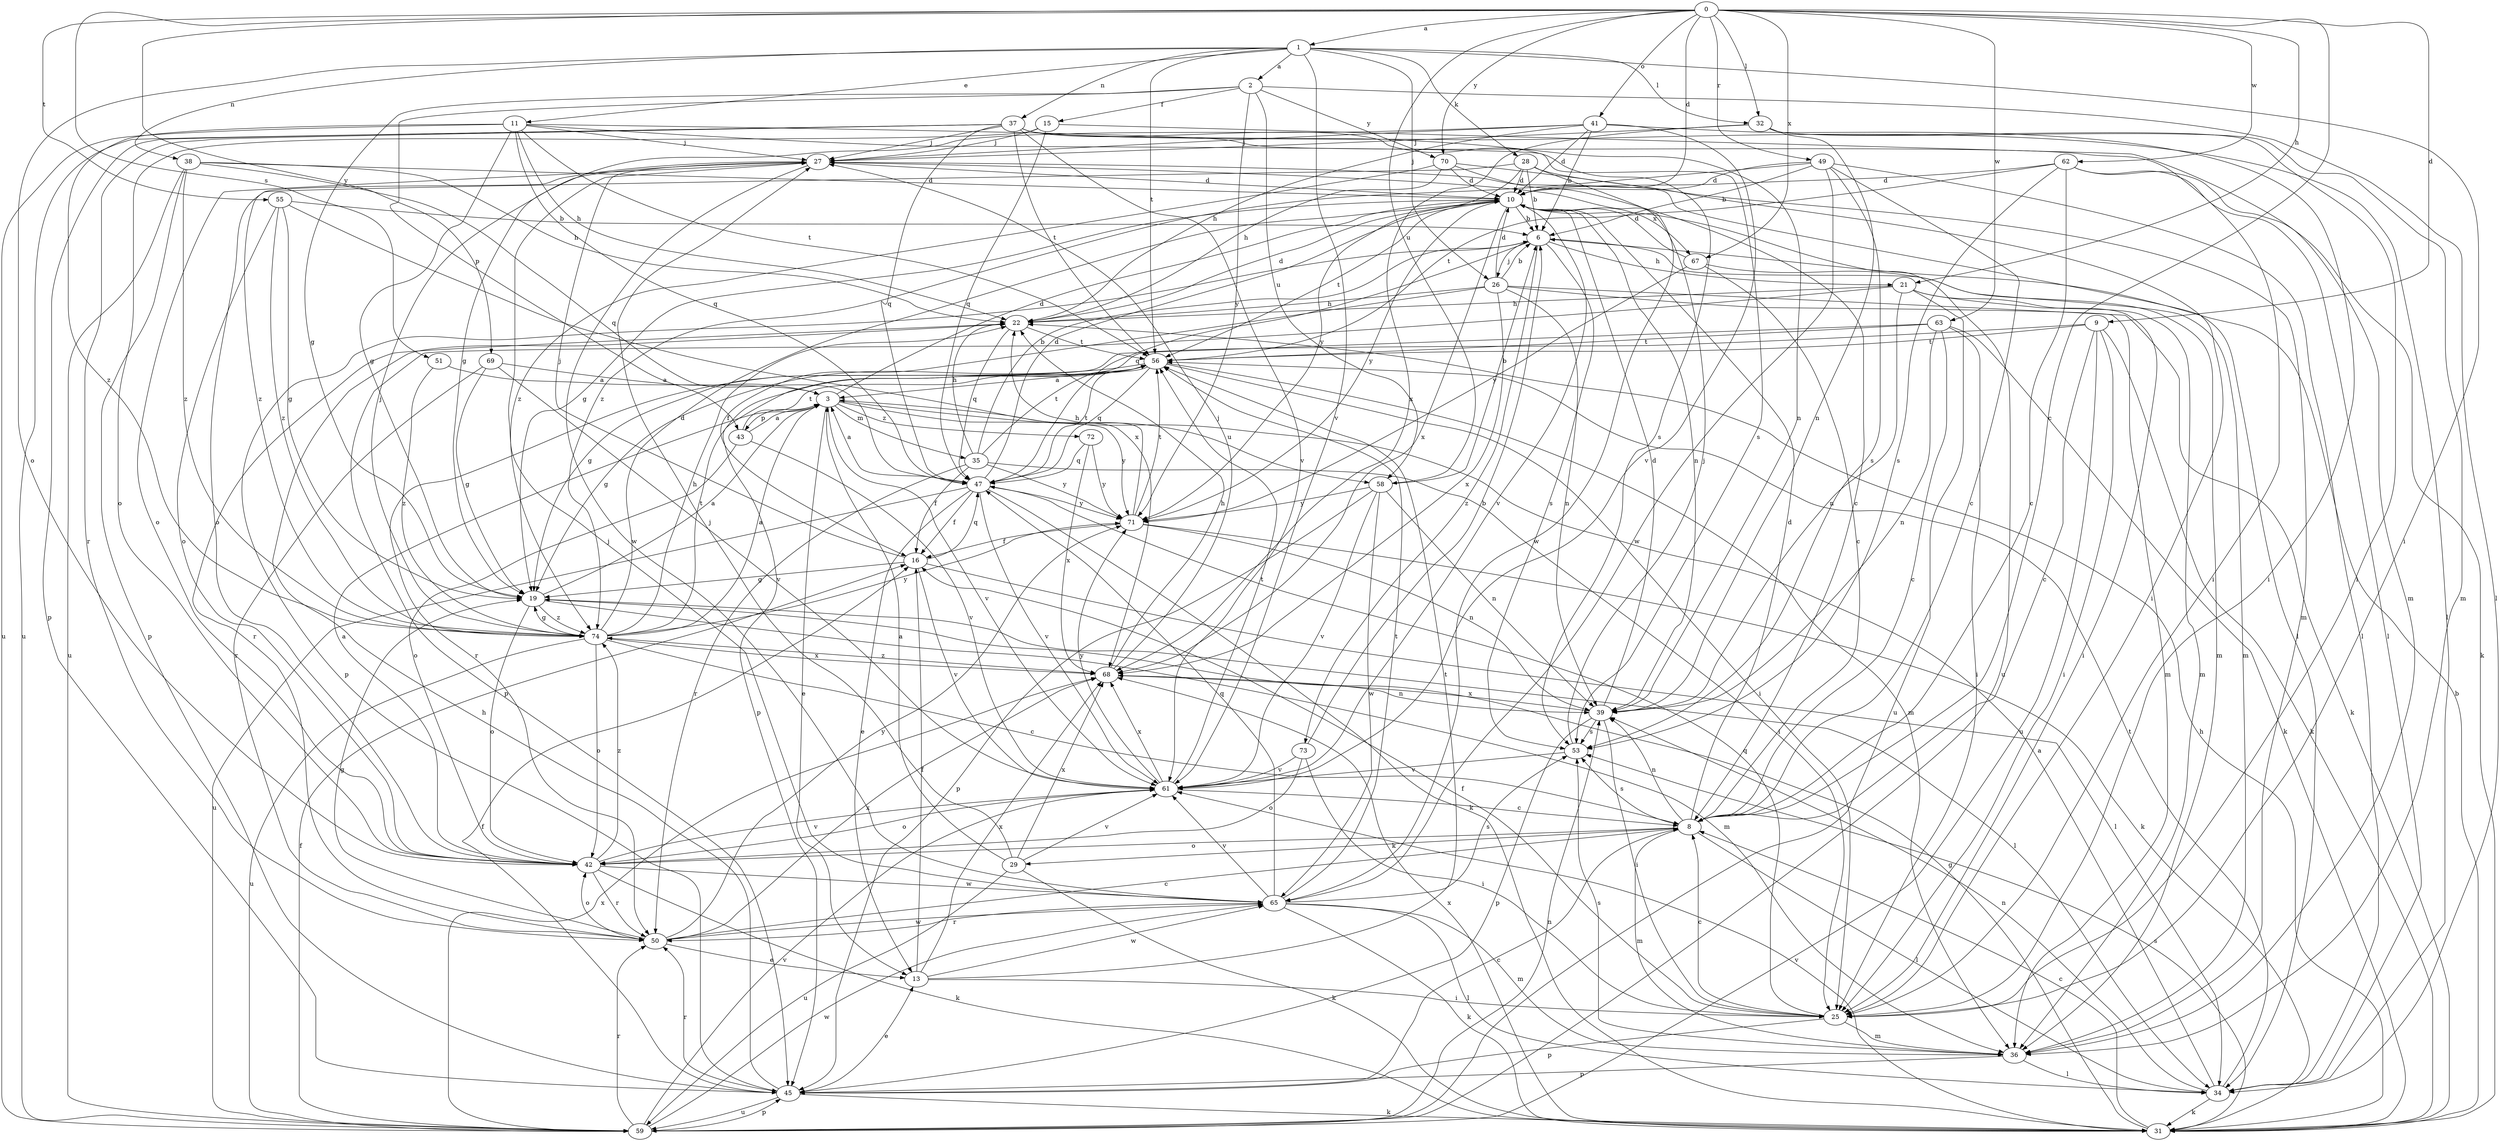 strict digraph  {
0;
1;
2;
3;
6;
8;
9;
10;
11;
13;
15;
16;
19;
21;
22;
25;
26;
27;
28;
29;
31;
32;
34;
35;
36;
37;
38;
39;
41;
42;
43;
45;
47;
49;
50;
51;
53;
55;
56;
58;
59;
61;
62;
63;
65;
67;
68;
69;
70;
71;
72;
73;
74;
0 -> 1  [label=a];
0 -> 8  [label=c];
0 -> 9  [label=d];
0 -> 10  [label=d];
0 -> 21  [label=h];
0 -> 32  [label=l];
0 -> 41  [label=o];
0 -> 49  [label=r];
0 -> 51  [label=s];
0 -> 55  [label=t];
0 -> 58  [label=u];
0 -> 62  [label=w];
0 -> 63  [label=w];
0 -> 67  [label=x];
0 -> 69  [label=y];
0 -> 70  [label=y];
1 -> 2  [label=a];
1 -> 11  [label=e];
1 -> 25  [label=i];
1 -> 26  [label=j];
1 -> 28  [label=k];
1 -> 32  [label=l];
1 -> 37  [label=n];
1 -> 38  [label=n];
1 -> 42  [label=o];
1 -> 56  [label=t];
1 -> 61  [label=v];
2 -> 15  [label=f];
2 -> 19  [label=g];
2 -> 34  [label=l];
2 -> 43  [label=p];
2 -> 58  [label=u];
2 -> 70  [label=y];
2 -> 71  [label=y];
3 -> 10  [label=d];
3 -> 13  [label=e];
3 -> 35  [label=m];
3 -> 43  [label=p];
3 -> 58  [label=u];
3 -> 61  [label=v];
3 -> 71  [label=y];
3 -> 72  [label=z];
6 -> 21  [label=h];
6 -> 26  [label=j];
6 -> 36  [label=m];
6 -> 45  [label=p];
6 -> 47  [label=q];
6 -> 53  [label=s];
6 -> 73  [label=z];
8 -> 10  [label=d];
8 -> 29  [label=k];
8 -> 34  [label=l];
8 -> 36  [label=m];
8 -> 39  [label=n];
8 -> 42  [label=o];
8 -> 53  [label=s];
9 -> 8  [label=c];
9 -> 25  [label=i];
9 -> 31  [label=k];
9 -> 45  [label=p];
9 -> 56  [label=t];
9 -> 59  [label=u];
10 -> 6  [label=b];
10 -> 19  [label=g];
10 -> 39  [label=n];
10 -> 56  [label=t];
10 -> 59  [label=u];
10 -> 61  [label=v];
10 -> 67  [label=x];
10 -> 68  [label=x];
10 -> 71  [label=y];
11 -> 19  [label=g];
11 -> 22  [label=h];
11 -> 25  [label=i];
11 -> 27  [label=j];
11 -> 47  [label=q];
11 -> 53  [label=s];
11 -> 56  [label=t];
11 -> 59  [label=u];
11 -> 74  [label=z];
13 -> 16  [label=f];
13 -> 25  [label=i];
13 -> 56  [label=t];
13 -> 65  [label=w];
13 -> 68  [label=x];
15 -> 27  [label=j];
15 -> 36  [label=m];
15 -> 42  [label=o];
15 -> 47  [label=q];
16 -> 19  [label=g];
16 -> 27  [label=j];
16 -> 34  [label=l];
16 -> 47  [label=q];
16 -> 61  [label=v];
19 -> 3  [label=a];
19 -> 34  [label=l];
19 -> 36  [label=m];
19 -> 42  [label=o];
19 -> 74  [label=z];
21 -> 22  [label=h];
21 -> 25  [label=i];
21 -> 36  [label=m];
21 -> 39  [label=n];
21 -> 45  [label=p];
21 -> 59  [label=u];
22 -> 10  [label=d];
22 -> 47  [label=q];
22 -> 50  [label=r];
22 -> 56  [label=t];
25 -> 8  [label=c];
25 -> 16  [label=f];
25 -> 36  [label=m];
25 -> 45  [label=p];
25 -> 47  [label=q];
26 -> 6  [label=b];
26 -> 10  [label=d];
26 -> 16  [label=f];
26 -> 22  [label=h];
26 -> 31  [label=k];
26 -> 36  [label=m];
26 -> 39  [label=n];
26 -> 68  [label=x];
27 -> 10  [label=d];
27 -> 34  [label=l];
27 -> 42  [label=o];
27 -> 65  [label=w];
27 -> 74  [label=z];
28 -> 6  [label=b];
28 -> 10  [label=d];
28 -> 25  [label=i];
28 -> 42  [label=o];
28 -> 65  [label=w];
28 -> 71  [label=y];
29 -> 3  [label=a];
29 -> 27  [label=j];
29 -> 31  [label=k];
29 -> 59  [label=u];
29 -> 61  [label=v];
29 -> 68  [label=x];
31 -> 6  [label=b];
31 -> 8  [label=c];
31 -> 19  [label=g];
31 -> 22  [label=h];
31 -> 53  [label=s];
31 -> 61  [label=v];
31 -> 68  [label=x];
32 -> 25  [label=i];
32 -> 27  [label=j];
32 -> 36  [label=m];
32 -> 39  [label=n];
32 -> 68  [label=x];
34 -> 3  [label=a];
34 -> 31  [label=k];
34 -> 39  [label=n];
34 -> 56  [label=t];
35 -> 6  [label=b];
35 -> 16  [label=f];
35 -> 22  [label=h];
35 -> 25  [label=i];
35 -> 50  [label=r];
35 -> 56  [label=t];
35 -> 71  [label=y];
36 -> 34  [label=l];
36 -> 45  [label=p];
36 -> 53  [label=s];
37 -> 27  [label=j];
37 -> 34  [label=l];
37 -> 39  [label=n];
37 -> 45  [label=p];
37 -> 47  [label=q];
37 -> 50  [label=r];
37 -> 53  [label=s];
37 -> 56  [label=t];
37 -> 59  [label=u];
37 -> 61  [label=v];
38 -> 10  [label=d];
38 -> 22  [label=h];
38 -> 45  [label=p];
38 -> 47  [label=q];
38 -> 59  [label=u];
38 -> 74  [label=z];
39 -> 10  [label=d];
39 -> 25  [label=i];
39 -> 45  [label=p];
39 -> 53  [label=s];
39 -> 68  [label=x];
41 -> 6  [label=b];
41 -> 10  [label=d];
41 -> 19  [label=g];
41 -> 22  [label=h];
41 -> 25  [label=i];
41 -> 27  [label=j];
41 -> 61  [label=v];
42 -> 3  [label=a];
42 -> 31  [label=k];
42 -> 50  [label=r];
42 -> 61  [label=v];
42 -> 65  [label=w];
42 -> 74  [label=z];
43 -> 3  [label=a];
43 -> 42  [label=o];
43 -> 56  [label=t];
43 -> 61  [label=v];
45 -> 8  [label=c];
45 -> 13  [label=e];
45 -> 16  [label=f];
45 -> 22  [label=h];
45 -> 31  [label=k];
45 -> 50  [label=r];
45 -> 59  [label=u];
47 -> 3  [label=a];
47 -> 10  [label=d];
47 -> 13  [label=e];
47 -> 16  [label=f];
47 -> 31  [label=k];
47 -> 56  [label=t];
47 -> 59  [label=u];
47 -> 61  [label=v];
47 -> 71  [label=y];
49 -> 6  [label=b];
49 -> 8  [label=c];
49 -> 10  [label=d];
49 -> 34  [label=l];
49 -> 53  [label=s];
49 -> 65  [label=w];
49 -> 74  [label=z];
50 -> 8  [label=c];
50 -> 13  [label=e];
50 -> 19  [label=g];
50 -> 42  [label=o];
50 -> 65  [label=w];
50 -> 68  [label=x];
50 -> 71  [label=y];
51 -> 3  [label=a];
51 -> 74  [label=z];
53 -> 27  [label=j];
53 -> 61  [label=v];
55 -> 6  [label=b];
55 -> 19  [label=g];
55 -> 42  [label=o];
55 -> 68  [label=x];
55 -> 74  [label=z];
56 -> 3  [label=a];
56 -> 19  [label=g];
56 -> 25  [label=i];
56 -> 36  [label=m];
56 -> 47  [label=q];
56 -> 50  [label=r];
58 -> 6  [label=b];
58 -> 39  [label=n];
58 -> 45  [label=p];
58 -> 61  [label=v];
58 -> 65  [label=w];
58 -> 71  [label=y];
59 -> 16  [label=f];
59 -> 39  [label=n];
59 -> 45  [label=p];
59 -> 50  [label=r];
59 -> 61  [label=v];
59 -> 65  [label=w];
59 -> 68  [label=x];
61 -> 8  [label=c];
61 -> 42  [label=o];
61 -> 56  [label=t];
61 -> 68  [label=x];
61 -> 71  [label=y];
62 -> 8  [label=c];
62 -> 10  [label=d];
62 -> 31  [label=k];
62 -> 34  [label=l];
62 -> 53  [label=s];
62 -> 56  [label=t];
63 -> 8  [label=c];
63 -> 19  [label=g];
63 -> 25  [label=i];
63 -> 31  [label=k];
63 -> 39  [label=n];
63 -> 56  [label=t];
65 -> 27  [label=j];
65 -> 31  [label=k];
65 -> 34  [label=l];
65 -> 36  [label=m];
65 -> 47  [label=q];
65 -> 50  [label=r];
65 -> 53  [label=s];
65 -> 56  [label=t];
65 -> 61  [label=v];
67 -> 8  [label=c];
67 -> 10  [label=d];
67 -> 36  [label=m];
67 -> 71  [label=y];
68 -> 22  [label=h];
68 -> 27  [label=j];
68 -> 39  [label=n];
68 -> 74  [label=z];
69 -> 3  [label=a];
69 -> 19  [label=g];
69 -> 50  [label=r];
69 -> 61  [label=v];
70 -> 8  [label=c];
70 -> 10  [label=d];
70 -> 22  [label=h];
70 -> 36  [label=m];
70 -> 74  [label=z];
71 -> 16  [label=f];
71 -> 22  [label=h];
71 -> 31  [label=k];
71 -> 39  [label=n];
71 -> 56  [label=t];
72 -> 47  [label=q];
72 -> 68  [label=x];
72 -> 71  [label=y];
73 -> 6  [label=b];
73 -> 25  [label=i];
73 -> 42  [label=o];
73 -> 61  [label=v];
74 -> 3  [label=a];
74 -> 8  [label=c];
74 -> 10  [label=d];
74 -> 19  [label=g];
74 -> 22  [label=h];
74 -> 27  [label=j];
74 -> 42  [label=o];
74 -> 56  [label=t];
74 -> 59  [label=u];
74 -> 68  [label=x];
74 -> 71  [label=y];
}
